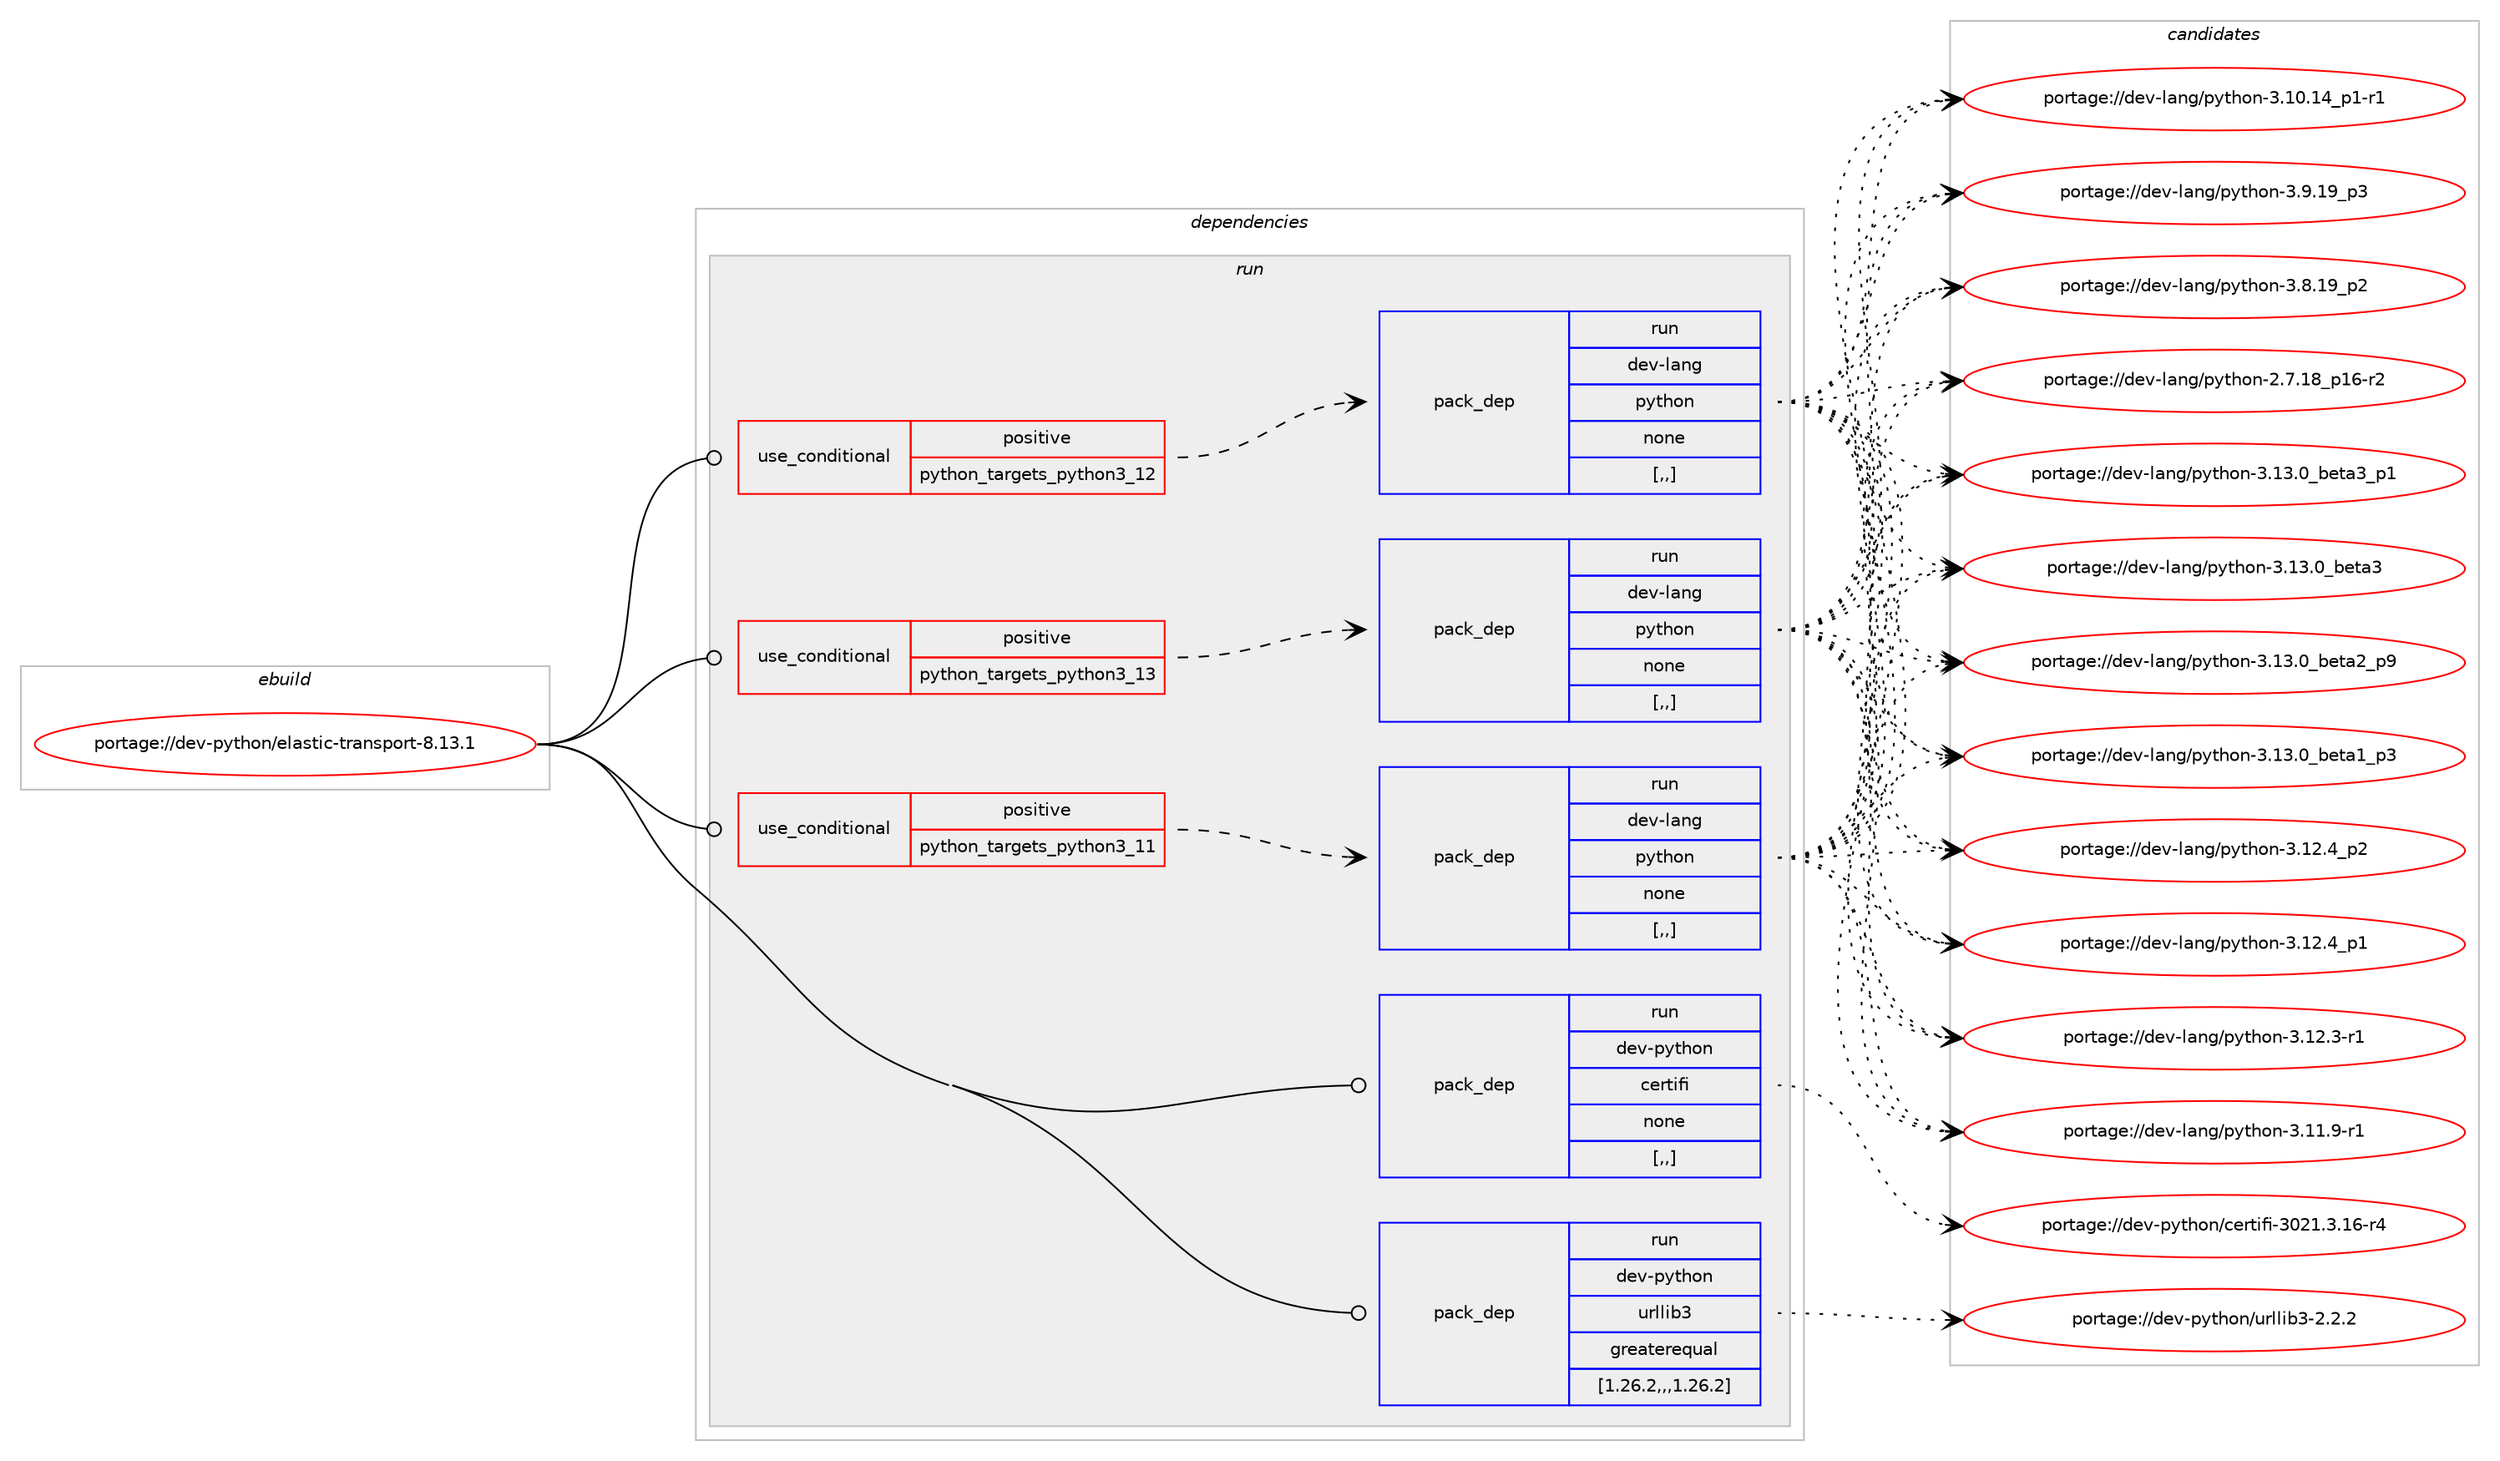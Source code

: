 digraph prolog {

# *************
# Graph options
# *************

newrank=true;
concentrate=true;
compound=true;
graph [rankdir=LR,fontname=Helvetica,fontsize=10,ranksep=1.5];#, ranksep=2.5, nodesep=0.2];
edge  [arrowhead=vee];
node  [fontname=Helvetica,fontsize=10];

# **********
# The ebuild
# **********

subgraph cluster_leftcol {
color=gray;
label=<<i>ebuild</i>>;
id [label="portage://dev-python/elastic-transport-8.13.1", color=red, width=4, href="../dev-python/elastic-transport-8.13.1.svg"];
}

# ****************
# The dependencies
# ****************

subgraph cluster_midcol {
color=gray;
label=<<i>dependencies</i>>;
subgraph cluster_compile {
fillcolor="#eeeeee";
style=filled;
label=<<i>compile</i>>;
}
subgraph cluster_compileandrun {
fillcolor="#eeeeee";
style=filled;
label=<<i>compile and run</i>>;
}
subgraph cluster_run {
fillcolor="#eeeeee";
style=filled;
label=<<i>run</i>>;
subgraph cond32407 {
dependency145245 [label=<<TABLE BORDER="0" CELLBORDER="1" CELLSPACING="0" CELLPADDING="4"><TR><TD ROWSPAN="3" CELLPADDING="10">use_conditional</TD></TR><TR><TD>positive</TD></TR><TR><TD>python_targets_python3_11</TD></TR></TABLE>>, shape=none, color=red];
subgraph pack111590 {
dependency145246 [label=<<TABLE BORDER="0" CELLBORDER="1" CELLSPACING="0" CELLPADDING="4" WIDTH="220"><TR><TD ROWSPAN="6" CELLPADDING="30">pack_dep</TD></TR><TR><TD WIDTH="110">run</TD></TR><TR><TD>dev-lang</TD></TR><TR><TD>python</TD></TR><TR><TD>none</TD></TR><TR><TD>[,,]</TD></TR></TABLE>>, shape=none, color=blue];
}
dependency145245:e -> dependency145246:w [weight=20,style="dashed",arrowhead="vee"];
}
id:e -> dependency145245:w [weight=20,style="solid",arrowhead="odot"];
subgraph cond32408 {
dependency145247 [label=<<TABLE BORDER="0" CELLBORDER="1" CELLSPACING="0" CELLPADDING="4"><TR><TD ROWSPAN="3" CELLPADDING="10">use_conditional</TD></TR><TR><TD>positive</TD></TR><TR><TD>python_targets_python3_12</TD></TR></TABLE>>, shape=none, color=red];
subgraph pack111591 {
dependency145248 [label=<<TABLE BORDER="0" CELLBORDER="1" CELLSPACING="0" CELLPADDING="4" WIDTH="220"><TR><TD ROWSPAN="6" CELLPADDING="30">pack_dep</TD></TR><TR><TD WIDTH="110">run</TD></TR><TR><TD>dev-lang</TD></TR><TR><TD>python</TD></TR><TR><TD>none</TD></TR><TR><TD>[,,]</TD></TR></TABLE>>, shape=none, color=blue];
}
dependency145247:e -> dependency145248:w [weight=20,style="dashed",arrowhead="vee"];
}
id:e -> dependency145247:w [weight=20,style="solid",arrowhead="odot"];
subgraph cond32409 {
dependency145249 [label=<<TABLE BORDER="0" CELLBORDER="1" CELLSPACING="0" CELLPADDING="4"><TR><TD ROWSPAN="3" CELLPADDING="10">use_conditional</TD></TR><TR><TD>positive</TD></TR><TR><TD>python_targets_python3_13</TD></TR></TABLE>>, shape=none, color=red];
subgraph pack111592 {
dependency145250 [label=<<TABLE BORDER="0" CELLBORDER="1" CELLSPACING="0" CELLPADDING="4" WIDTH="220"><TR><TD ROWSPAN="6" CELLPADDING="30">pack_dep</TD></TR><TR><TD WIDTH="110">run</TD></TR><TR><TD>dev-lang</TD></TR><TR><TD>python</TD></TR><TR><TD>none</TD></TR><TR><TD>[,,]</TD></TR></TABLE>>, shape=none, color=blue];
}
dependency145249:e -> dependency145250:w [weight=20,style="dashed",arrowhead="vee"];
}
id:e -> dependency145249:w [weight=20,style="solid",arrowhead="odot"];
subgraph pack111593 {
dependency145251 [label=<<TABLE BORDER="0" CELLBORDER="1" CELLSPACING="0" CELLPADDING="4" WIDTH="220"><TR><TD ROWSPAN="6" CELLPADDING="30">pack_dep</TD></TR><TR><TD WIDTH="110">run</TD></TR><TR><TD>dev-python</TD></TR><TR><TD>certifi</TD></TR><TR><TD>none</TD></TR><TR><TD>[,,]</TD></TR></TABLE>>, shape=none, color=blue];
}
id:e -> dependency145251:w [weight=20,style="solid",arrowhead="odot"];
subgraph pack111594 {
dependency145252 [label=<<TABLE BORDER="0" CELLBORDER="1" CELLSPACING="0" CELLPADDING="4" WIDTH="220"><TR><TD ROWSPAN="6" CELLPADDING="30">pack_dep</TD></TR><TR><TD WIDTH="110">run</TD></TR><TR><TD>dev-python</TD></TR><TR><TD>urllib3</TD></TR><TR><TD>greaterequal</TD></TR><TR><TD>[1.26.2,,,1.26.2]</TD></TR></TABLE>>, shape=none, color=blue];
}
id:e -> dependency145252:w [weight=20,style="solid",arrowhead="odot"];
}
}

# **************
# The candidates
# **************

subgraph cluster_choices {
rank=same;
color=gray;
label=<<i>candidates</i>>;

subgraph choice111590 {
color=black;
nodesep=1;
choice10010111845108971101034711212111610411111045514649514648959810111697519511249 [label="portage://dev-lang/python-3.13.0_beta3_p1", color=red, width=4,href="../dev-lang/python-3.13.0_beta3_p1.svg"];
choice1001011184510897110103471121211161041111104551464951464895981011169751 [label="portage://dev-lang/python-3.13.0_beta3", color=red, width=4,href="../dev-lang/python-3.13.0_beta3.svg"];
choice10010111845108971101034711212111610411111045514649514648959810111697509511257 [label="portage://dev-lang/python-3.13.0_beta2_p9", color=red, width=4,href="../dev-lang/python-3.13.0_beta2_p9.svg"];
choice10010111845108971101034711212111610411111045514649514648959810111697499511251 [label="portage://dev-lang/python-3.13.0_beta1_p3", color=red, width=4,href="../dev-lang/python-3.13.0_beta1_p3.svg"];
choice100101118451089711010347112121116104111110455146495046529511250 [label="portage://dev-lang/python-3.12.4_p2", color=red, width=4,href="../dev-lang/python-3.12.4_p2.svg"];
choice100101118451089711010347112121116104111110455146495046529511249 [label="portage://dev-lang/python-3.12.4_p1", color=red, width=4,href="../dev-lang/python-3.12.4_p1.svg"];
choice100101118451089711010347112121116104111110455146495046514511449 [label="portage://dev-lang/python-3.12.3-r1", color=red, width=4,href="../dev-lang/python-3.12.3-r1.svg"];
choice100101118451089711010347112121116104111110455146494946574511449 [label="portage://dev-lang/python-3.11.9-r1", color=red, width=4,href="../dev-lang/python-3.11.9-r1.svg"];
choice100101118451089711010347112121116104111110455146494846495295112494511449 [label="portage://dev-lang/python-3.10.14_p1-r1", color=red, width=4,href="../dev-lang/python-3.10.14_p1-r1.svg"];
choice100101118451089711010347112121116104111110455146574649579511251 [label="portage://dev-lang/python-3.9.19_p3", color=red, width=4,href="../dev-lang/python-3.9.19_p3.svg"];
choice100101118451089711010347112121116104111110455146564649579511250 [label="portage://dev-lang/python-3.8.19_p2", color=red, width=4,href="../dev-lang/python-3.8.19_p2.svg"];
choice100101118451089711010347112121116104111110455046554649569511249544511450 [label="portage://dev-lang/python-2.7.18_p16-r2", color=red, width=4,href="../dev-lang/python-2.7.18_p16-r2.svg"];
dependency145246:e -> choice10010111845108971101034711212111610411111045514649514648959810111697519511249:w [style=dotted,weight="100"];
dependency145246:e -> choice1001011184510897110103471121211161041111104551464951464895981011169751:w [style=dotted,weight="100"];
dependency145246:e -> choice10010111845108971101034711212111610411111045514649514648959810111697509511257:w [style=dotted,weight="100"];
dependency145246:e -> choice10010111845108971101034711212111610411111045514649514648959810111697499511251:w [style=dotted,weight="100"];
dependency145246:e -> choice100101118451089711010347112121116104111110455146495046529511250:w [style=dotted,weight="100"];
dependency145246:e -> choice100101118451089711010347112121116104111110455146495046529511249:w [style=dotted,weight="100"];
dependency145246:e -> choice100101118451089711010347112121116104111110455146495046514511449:w [style=dotted,weight="100"];
dependency145246:e -> choice100101118451089711010347112121116104111110455146494946574511449:w [style=dotted,weight="100"];
dependency145246:e -> choice100101118451089711010347112121116104111110455146494846495295112494511449:w [style=dotted,weight="100"];
dependency145246:e -> choice100101118451089711010347112121116104111110455146574649579511251:w [style=dotted,weight="100"];
dependency145246:e -> choice100101118451089711010347112121116104111110455146564649579511250:w [style=dotted,weight="100"];
dependency145246:e -> choice100101118451089711010347112121116104111110455046554649569511249544511450:w [style=dotted,weight="100"];
}
subgraph choice111591 {
color=black;
nodesep=1;
choice10010111845108971101034711212111610411111045514649514648959810111697519511249 [label="portage://dev-lang/python-3.13.0_beta3_p1", color=red, width=4,href="../dev-lang/python-3.13.0_beta3_p1.svg"];
choice1001011184510897110103471121211161041111104551464951464895981011169751 [label="portage://dev-lang/python-3.13.0_beta3", color=red, width=4,href="../dev-lang/python-3.13.0_beta3.svg"];
choice10010111845108971101034711212111610411111045514649514648959810111697509511257 [label="portage://dev-lang/python-3.13.0_beta2_p9", color=red, width=4,href="../dev-lang/python-3.13.0_beta2_p9.svg"];
choice10010111845108971101034711212111610411111045514649514648959810111697499511251 [label="portage://dev-lang/python-3.13.0_beta1_p3", color=red, width=4,href="../dev-lang/python-3.13.0_beta1_p3.svg"];
choice100101118451089711010347112121116104111110455146495046529511250 [label="portage://dev-lang/python-3.12.4_p2", color=red, width=4,href="../dev-lang/python-3.12.4_p2.svg"];
choice100101118451089711010347112121116104111110455146495046529511249 [label="portage://dev-lang/python-3.12.4_p1", color=red, width=4,href="../dev-lang/python-3.12.4_p1.svg"];
choice100101118451089711010347112121116104111110455146495046514511449 [label="portage://dev-lang/python-3.12.3-r1", color=red, width=4,href="../dev-lang/python-3.12.3-r1.svg"];
choice100101118451089711010347112121116104111110455146494946574511449 [label="portage://dev-lang/python-3.11.9-r1", color=red, width=4,href="../dev-lang/python-3.11.9-r1.svg"];
choice100101118451089711010347112121116104111110455146494846495295112494511449 [label="portage://dev-lang/python-3.10.14_p1-r1", color=red, width=4,href="../dev-lang/python-3.10.14_p1-r1.svg"];
choice100101118451089711010347112121116104111110455146574649579511251 [label="portage://dev-lang/python-3.9.19_p3", color=red, width=4,href="../dev-lang/python-3.9.19_p3.svg"];
choice100101118451089711010347112121116104111110455146564649579511250 [label="portage://dev-lang/python-3.8.19_p2", color=red, width=4,href="../dev-lang/python-3.8.19_p2.svg"];
choice100101118451089711010347112121116104111110455046554649569511249544511450 [label="portage://dev-lang/python-2.7.18_p16-r2", color=red, width=4,href="../dev-lang/python-2.7.18_p16-r2.svg"];
dependency145248:e -> choice10010111845108971101034711212111610411111045514649514648959810111697519511249:w [style=dotted,weight="100"];
dependency145248:e -> choice1001011184510897110103471121211161041111104551464951464895981011169751:w [style=dotted,weight="100"];
dependency145248:e -> choice10010111845108971101034711212111610411111045514649514648959810111697509511257:w [style=dotted,weight="100"];
dependency145248:e -> choice10010111845108971101034711212111610411111045514649514648959810111697499511251:w [style=dotted,weight="100"];
dependency145248:e -> choice100101118451089711010347112121116104111110455146495046529511250:w [style=dotted,weight="100"];
dependency145248:e -> choice100101118451089711010347112121116104111110455146495046529511249:w [style=dotted,weight="100"];
dependency145248:e -> choice100101118451089711010347112121116104111110455146495046514511449:w [style=dotted,weight="100"];
dependency145248:e -> choice100101118451089711010347112121116104111110455146494946574511449:w [style=dotted,weight="100"];
dependency145248:e -> choice100101118451089711010347112121116104111110455146494846495295112494511449:w [style=dotted,weight="100"];
dependency145248:e -> choice100101118451089711010347112121116104111110455146574649579511251:w [style=dotted,weight="100"];
dependency145248:e -> choice100101118451089711010347112121116104111110455146564649579511250:w [style=dotted,weight="100"];
dependency145248:e -> choice100101118451089711010347112121116104111110455046554649569511249544511450:w [style=dotted,weight="100"];
}
subgraph choice111592 {
color=black;
nodesep=1;
choice10010111845108971101034711212111610411111045514649514648959810111697519511249 [label="portage://dev-lang/python-3.13.0_beta3_p1", color=red, width=4,href="../dev-lang/python-3.13.0_beta3_p1.svg"];
choice1001011184510897110103471121211161041111104551464951464895981011169751 [label="portage://dev-lang/python-3.13.0_beta3", color=red, width=4,href="../dev-lang/python-3.13.0_beta3.svg"];
choice10010111845108971101034711212111610411111045514649514648959810111697509511257 [label="portage://dev-lang/python-3.13.0_beta2_p9", color=red, width=4,href="../dev-lang/python-3.13.0_beta2_p9.svg"];
choice10010111845108971101034711212111610411111045514649514648959810111697499511251 [label="portage://dev-lang/python-3.13.0_beta1_p3", color=red, width=4,href="../dev-lang/python-3.13.0_beta1_p3.svg"];
choice100101118451089711010347112121116104111110455146495046529511250 [label="portage://dev-lang/python-3.12.4_p2", color=red, width=4,href="../dev-lang/python-3.12.4_p2.svg"];
choice100101118451089711010347112121116104111110455146495046529511249 [label="portage://dev-lang/python-3.12.4_p1", color=red, width=4,href="../dev-lang/python-3.12.4_p1.svg"];
choice100101118451089711010347112121116104111110455146495046514511449 [label="portage://dev-lang/python-3.12.3-r1", color=red, width=4,href="../dev-lang/python-3.12.3-r1.svg"];
choice100101118451089711010347112121116104111110455146494946574511449 [label="portage://dev-lang/python-3.11.9-r1", color=red, width=4,href="../dev-lang/python-3.11.9-r1.svg"];
choice100101118451089711010347112121116104111110455146494846495295112494511449 [label="portage://dev-lang/python-3.10.14_p1-r1", color=red, width=4,href="../dev-lang/python-3.10.14_p1-r1.svg"];
choice100101118451089711010347112121116104111110455146574649579511251 [label="portage://dev-lang/python-3.9.19_p3", color=red, width=4,href="../dev-lang/python-3.9.19_p3.svg"];
choice100101118451089711010347112121116104111110455146564649579511250 [label="portage://dev-lang/python-3.8.19_p2", color=red, width=4,href="../dev-lang/python-3.8.19_p2.svg"];
choice100101118451089711010347112121116104111110455046554649569511249544511450 [label="portage://dev-lang/python-2.7.18_p16-r2", color=red, width=4,href="../dev-lang/python-2.7.18_p16-r2.svg"];
dependency145250:e -> choice10010111845108971101034711212111610411111045514649514648959810111697519511249:w [style=dotted,weight="100"];
dependency145250:e -> choice1001011184510897110103471121211161041111104551464951464895981011169751:w [style=dotted,weight="100"];
dependency145250:e -> choice10010111845108971101034711212111610411111045514649514648959810111697509511257:w [style=dotted,weight="100"];
dependency145250:e -> choice10010111845108971101034711212111610411111045514649514648959810111697499511251:w [style=dotted,weight="100"];
dependency145250:e -> choice100101118451089711010347112121116104111110455146495046529511250:w [style=dotted,weight="100"];
dependency145250:e -> choice100101118451089711010347112121116104111110455146495046529511249:w [style=dotted,weight="100"];
dependency145250:e -> choice100101118451089711010347112121116104111110455146495046514511449:w [style=dotted,weight="100"];
dependency145250:e -> choice100101118451089711010347112121116104111110455146494946574511449:w [style=dotted,weight="100"];
dependency145250:e -> choice100101118451089711010347112121116104111110455146494846495295112494511449:w [style=dotted,weight="100"];
dependency145250:e -> choice100101118451089711010347112121116104111110455146574649579511251:w [style=dotted,weight="100"];
dependency145250:e -> choice100101118451089711010347112121116104111110455146564649579511250:w [style=dotted,weight="100"];
dependency145250:e -> choice100101118451089711010347112121116104111110455046554649569511249544511450:w [style=dotted,weight="100"];
}
subgraph choice111593 {
color=black;
nodesep=1;
choice100101118451121211161041111104799101114116105102105455148504946514649544511452 [label="portage://dev-python/certifi-3021.3.16-r4", color=red, width=4,href="../dev-python/certifi-3021.3.16-r4.svg"];
dependency145251:e -> choice100101118451121211161041111104799101114116105102105455148504946514649544511452:w [style=dotted,weight="100"];
}
subgraph choice111594 {
color=black;
nodesep=1;
choice10010111845112121116104111110471171141081081059851455046504650 [label="portage://dev-python/urllib3-2.2.2", color=red, width=4,href="../dev-python/urllib3-2.2.2.svg"];
dependency145252:e -> choice10010111845112121116104111110471171141081081059851455046504650:w [style=dotted,weight="100"];
}
}

}
